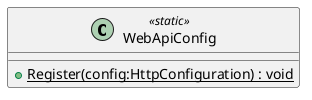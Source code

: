 @startuml
class WebApiConfig <<static>> {
    + {static} Register(config:HttpConfiguration) : void
}
@enduml
